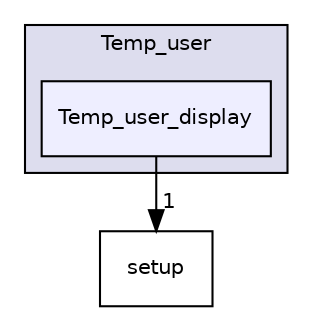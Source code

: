 digraph "Temperatur/Temp_user/Temp_user_display" {
  compound=true
  node [ fontsize="10", fontname="Helvetica"];
  edge [ labelfontsize="10", labelfontname="Helvetica"];
  subgraph clusterdir_d3815cb7429899fbef80a13272dc5166 {
    graph [ bgcolor="#ddddee", pencolor="black", label="Temp_user" fontname="Helvetica", fontsize="10", URL="dir_d3815cb7429899fbef80a13272dc5166.html"]
  dir_d89927c996274916e2f708afb9ad0d9b [shape=box, label="Temp_user_display", style="filled", fillcolor="#eeeeff", pencolor="black", URL="dir_d89927c996274916e2f708afb9ad0d9b.html"];
  }
  dir_23cb120d669071c3724c6f6330318f9c [shape=box label="setup" URL="dir_23cb120d669071c3724c6f6330318f9c.html"];
  dir_d89927c996274916e2f708afb9ad0d9b->dir_23cb120d669071c3724c6f6330318f9c [headlabel="1", labeldistance=1.5 headhref="dir_000036_000027.html"];
}

